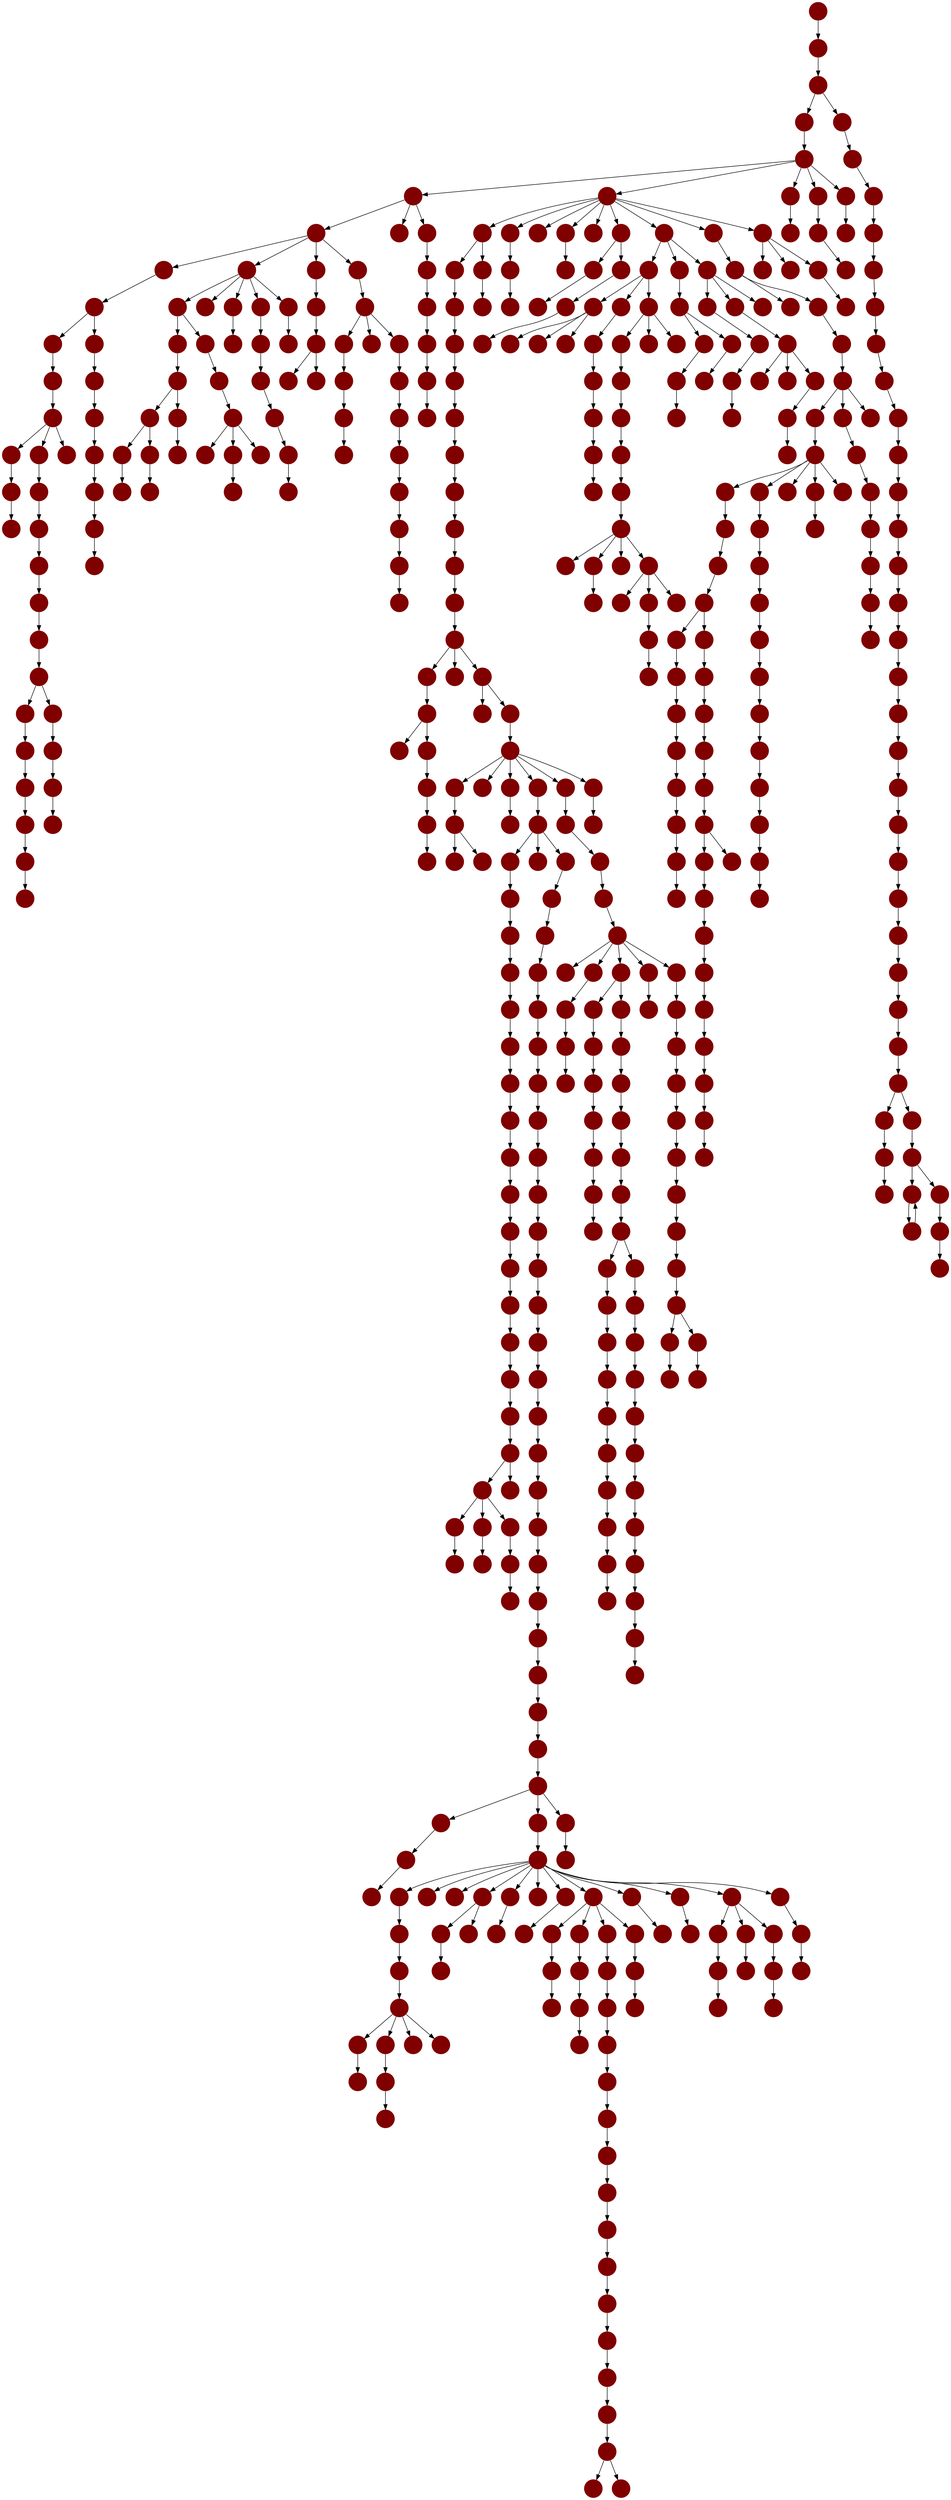 digraph{
0 [tooltip = "Y", penwidth = 0, style = filled, fillcolor = "#800000", shape = circle, label = ""]
1 [tooltip = "Y", penwidth = 0, style = filled, fillcolor = "#800000", shape = circle, label = ""]
2 [tooltip = "Y", penwidth = 0, style = filled, fillcolor = "#800000", shape = circle, label = ""]
3 [tooltip = "Y", penwidth = 0, style = filled, fillcolor = "#800000", shape = circle, label = ""]
4 [tooltip = "Y", penwidth = 0, style = filled, fillcolor = "#800000", shape = circle, label = ""]
5 [tooltip = "Y", penwidth = 0, style = filled, fillcolor = "#800000", shape = circle, label = ""]
6 [tooltip = "Y", penwidth = 0, style = filled, fillcolor = "#800000", shape = circle, label = ""]
7 [tooltip = "Y", penwidth = 0, style = filled, fillcolor = "#800000", shape = circle, label = ""]
8 [tooltip = "Y", penwidth = 0, style = filled, fillcolor = "#800000", shape = circle, label = ""]
9 [tooltip = "Y", penwidth = 0, style = filled, fillcolor = "#800000", shape = circle, label = ""]
10 [tooltip = "Y", penwidth = 0, style = filled, fillcolor = "#800000", shape = circle, label = ""]
11 [tooltip = "Y", penwidth = 0, style = filled, fillcolor = "#800000", shape = circle, label = ""]
12 [tooltip = "Y", penwidth = 0, style = filled, fillcolor = "#800000", shape = circle, label = ""]
13 [tooltip = "Y", penwidth = 0, style = filled, fillcolor = "#800000", shape = circle, label = ""]
14 [tooltip = "Y", penwidth = 0, style = filled, fillcolor = "#800000", shape = circle, label = ""]
15 [tooltip = "Y", penwidth = 0, style = filled, fillcolor = "#800000", shape = circle, label = ""]
16 [tooltip = "Y", penwidth = 0, style = filled, fillcolor = "#800000", shape = circle, label = ""]
17 [tooltip = "Y", penwidth = 0, style = filled, fillcolor = "#800000", shape = circle, label = ""]
18 [tooltip = "Y", penwidth = 0, style = filled, fillcolor = "#800000", shape = circle, label = ""]
19 [tooltip = "Y", penwidth = 0, style = filled, fillcolor = "#800000", shape = circle, label = ""]
20 [tooltip = "Y", penwidth = 0, style = filled, fillcolor = "#800000", shape = circle, label = ""]
21 [tooltip = "Y", penwidth = 0, style = filled, fillcolor = "#800000", shape = circle, label = ""]
22 [tooltip = "Y", penwidth = 0, style = filled, fillcolor = "#800000", shape = circle, label = ""]
23 [tooltip = "Y", penwidth = 0, style = filled, fillcolor = "#800000", shape = circle, label = ""]
24 [tooltip = "Y", penwidth = 0, style = filled, fillcolor = "#800000", shape = circle, label = ""]
25 [tooltip = "Y", penwidth = 0, style = filled, fillcolor = "#800000", shape = circle, label = ""]
26 [tooltip = "Y", penwidth = 0, style = filled, fillcolor = "#800000", shape = circle, label = ""]
27 [tooltip = "Y", penwidth = 0, style = filled, fillcolor = "#800000", shape = circle, label = ""]
28 [tooltip = "Y", penwidth = 0, style = filled, fillcolor = "#800000", shape = circle, label = ""]
29 [tooltip = "Y", penwidth = 0, style = filled, fillcolor = "#800000", shape = circle, label = ""]
30 [tooltip = "Y", penwidth = 0, style = filled, fillcolor = "#800000", shape = circle, label = ""]
31 [tooltip = "Y", penwidth = 0, style = filled, fillcolor = "#800000", shape = circle, label = ""]
32 [tooltip = "Y", penwidth = 0, style = filled, fillcolor = "#800000", shape = circle, label = ""]
33 [tooltip = "Y", penwidth = 0, style = filled, fillcolor = "#800000", shape = circle, label = ""]
34 [tooltip = "Y", penwidth = 0, style = filled, fillcolor = "#800000", shape = circle, label = ""]
35 [tooltip = "Y", penwidth = 0, style = filled, fillcolor = "#800000", shape = circle, label = ""]
36 [tooltip = "Y", penwidth = 0, style = filled, fillcolor = "#800000", shape = circle, label = ""]
37 [tooltip = "Y", penwidth = 0, style = filled, fillcolor = "#800000", shape = circle, label = ""]
38 [tooltip = "Y", penwidth = 0, style = filled, fillcolor = "#800000", shape = circle, label = ""]
39 [tooltip = "Y", penwidth = 0, style = filled, fillcolor = "#800000", shape = circle, label = ""]
40 [tooltip = "Y", penwidth = 0, style = filled, fillcolor = "#800000", shape = circle, label = ""]
41 [tooltip = "Y", penwidth = 0, style = filled, fillcolor = "#800000", shape = circle, label = ""]
42 [tooltip = "Y", penwidth = 0, style = filled, fillcolor = "#800000", shape = circle, label = ""]
43 [tooltip = "Y", penwidth = 0, style = filled, fillcolor = "#800000", shape = circle, label = ""]
44 [tooltip = "Y", penwidth = 0, style = filled, fillcolor = "#800000", shape = circle, label = ""]
45 [tooltip = "Y", penwidth = 0, style = filled, fillcolor = "#800000", shape = circle, label = ""]
46 [tooltip = "Y", penwidth = 0, style = filled, fillcolor = "#800000", shape = circle, label = ""]
47 [tooltip = "Y", penwidth = 0, style = filled, fillcolor = "#800000", shape = circle, label = ""]
48 [tooltip = "Y", penwidth = 0, style = filled, fillcolor = "#800000", shape = circle, label = ""]
49 [tooltip = "Y", penwidth = 0, style = filled, fillcolor = "#800000", shape = circle, label = ""]
50 [tooltip = "Y", penwidth = 0, style = filled, fillcolor = "#800000", shape = circle, label = ""]
51 [tooltip = "Y", penwidth = 0, style = filled, fillcolor = "#800000", shape = circle, label = ""]
52 [tooltip = "Y", penwidth = 0, style = filled, fillcolor = "#800000", shape = circle, label = ""]
53 [tooltip = "Y", penwidth = 0, style = filled, fillcolor = "#800000", shape = circle, label = ""]
54 [tooltip = "Y", penwidth = 0, style = filled, fillcolor = "#800000", shape = circle, label = ""]
55 [tooltip = "Y", penwidth = 0, style = filled, fillcolor = "#800000", shape = circle, label = ""]
56 [tooltip = "Y", penwidth = 0, style = filled, fillcolor = "#800000", shape = circle, label = ""]
57 [tooltip = "Y", penwidth = 0, style = filled, fillcolor = "#800000", shape = circle, label = ""]
58 [tooltip = "Y", penwidth = 0, style = filled, fillcolor = "#800000", shape = circle, label = ""]
59 [tooltip = "Y", penwidth = 0, style = filled, fillcolor = "#800000", shape = circle, label = ""]
60 [tooltip = "Y", penwidth = 0, style = filled, fillcolor = "#800000", shape = circle, label = ""]
61 [tooltip = "Y", penwidth = 0, style = filled, fillcolor = "#800000", shape = circle, label = ""]
62 [tooltip = "Y", penwidth = 0, style = filled, fillcolor = "#800000", shape = circle, label = ""]
63 [tooltip = "Y", penwidth = 0, style = filled, fillcolor = "#800000", shape = circle, label = ""]
64 [tooltip = "Y", penwidth = 0, style = filled, fillcolor = "#800000", shape = circle, label = ""]
65 [tooltip = "Y", penwidth = 0, style = filled, fillcolor = "#800000", shape = circle, label = ""]
66 [tooltip = "Y", penwidth = 0, style = filled, fillcolor = "#800000", shape = circle, label = ""]
67 [tooltip = "Y", penwidth = 0, style = filled, fillcolor = "#800000", shape = circle, label = ""]
68 [tooltip = "Y", penwidth = 0, style = filled, fillcolor = "#800000", shape = circle, label = ""]
69 [tooltip = "Y", penwidth = 0, style = filled, fillcolor = "#800000", shape = circle, label = ""]
70 [tooltip = "Y", penwidth = 0, style = filled, fillcolor = "#800000", shape = circle, label = ""]
71 [tooltip = "Y", penwidth = 0, style = filled, fillcolor = "#800000", shape = circle, label = ""]
72 [tooltip = "Y", penwidth = 0, style = filled, fillcolor = "#800000", shape = circle, label = ""]
73 [tooltip = "Y", penwidth = 0, style = filled, fillcolor = "#800000", shape = circle, label = ""]
74 [tooltip = "Y", penwidth = 0, style = filled, fillcolor = "#800000", shape = circle, label = ""]
75 [tooltip = "Y", penwidth = 0, style = filled, fillcolor = "#800000", shape = circle, label = ""]
76 [tooltip = "Y", penwidth = 0, style = filled, fillcolor = "#800000", shape = circle, label = ""]
77 [tooltip = "Y", penwidth = 0, style = filled, fillcolor = "#800000", shape = circle, label = ""]
78 [tooltip = "Y", penwidth = 0, style = filled, fillcolor = "#800000", shape = circle, label = ""]
79 [tooltip = "Y", penwidth = 0, style = filled, fillcolor = "#800000", shape = circle, label = ""]
80 [tooltip = "Y", penwidth = 0, style = filled, fillcolor = "#800000", shape = circle, label = ""]
81 [tooltip = "Y", penwidth = 0, style = filled, fillcolor = "#800000", shape = circle, label = ""]
82 [tooltip = "Y", penwidth = 0, style = filled, fillcolor = "#800000", shape = circle, label = ""]
83 [tooltip = "Y", penwidth = 0, style = filled, fillcolor = "#800000", shape = circle, label = ""]
84 [tooltip = "Y", penwidth = 0, style = filled, fillcolor = "#800000", shape = circle, label = ""]
85 [tooltip = "Y", penwidth = 0, style = filled, fillcolor = "#800000", shape = circle, label = ""]
86 [tooltip = "Y", penwidth = 0, style = filled, fillcolor = "#800000", shape = circle, label = ""]
87 [tooltip = "Y", penwidth = 0, style = filled, fillcolor = "#800000", shape = circle, label = ""]
88 [tooltip = "Y", penwidth = 0, style = filled, fillcolor = "#800000", shape = circle, label = ""]
89 [tooltip = "Y", penwidth = 0, style = filled, fillcolor = "#800000", shape = circle, label = ""]
90 [tooltip = "Y", penwidth = 0, style = filled, fillcolor = "#800000", shape = circle, label = ""]
91 [tooltip = "Y", penwidth = 0, style = filled, fillcolor = "#800000", shape = circle, label = ""]
92 [tooltip = "Y", penwidth = 0, style = filled, fillcolor = "#800000", shape = circle, label = ""]
93 [tooltip = "Y", penwidth = 0, style = filled, fillcolor = "#800000", shape = circle, label = ""]
94 [tooltip = "Y", penwidth = 0, style = filled, fillcolor = "#800000", shape = circle, label = ""]
95 [tooltip = "Y", penwidth = 0, style = filled, fillcolor = "#800000", shape = circle, label = ""]
96 [tooltip = "Y", penwidth = 0, style = filled, fillcolor = "#800000", shape = circle, label = ""]
97 [tooltip = "Y", penwidth = 0, style = filled, fillcolor = "#800000", shape = circle, label = ""]
98 [tooltip = "Y", penwidth = 0, style = filled, fillcolor = "#800000", shape = circle, label = ""]
99 [tooltip = "Y", penwidth = 0, style = filled, fillcolor = "#800000", shape = circle, label = ""]
100 [tooltip = "Y", penwidth = 0, style = filled, fillcolor = "#800000", shape = circle, label = ""]
101 [tooltip = "Y", penwidth = 0, style = filled, fillcolor = "#800000", shape = circle, label = ""]
102 [tooltip = "Y", penwidth = 0, style = filled, fillcolor = "#800000", shape = circle, label = ""]
103 [tooltip = "Y", penwidth = 0, style = filled, fillcolor = "#800000", shape = circle, label = ""]
104 [tooltip = "Y", penwidth = 0, style = filled, fillcolor = "#800000", shape = circle, label = ""]
105 [tooltip = "Y", penwidth = 0, style = filled, fillcolor = "#800000", shape = circle, label = ""]
106 [tooltip = "Y", penwidth = 0, style = filled, fillcolor = "#800000", shape = circle, label = ""]
107 [tooltip = "Y", penwidth = 0, style = filled, fillcolor = "#800000", shape = circle, label = ""]
108 [tooltip = "Y", penwidth = 0, style = filled, fillcolor = "#800000", shape = circle, label = ""]
109 [tooltip = "Y", penwidth = 0, style = filled, fillcolor = "#800000", shape = circle, label = ""]
110 [tooltip = "Y", penwidth = 0, style = filled, fillcolor = "#800000", shape = circle, label = ""]
111 [tooltip = "Y", penwidth = 0, style = filled, fillcolor = "#800000", shape = circle, label = ""]
112 [tooltip = "Y", penwidth = 0, style = filled, fillcolor = "#800000", shape = circle, label = ""]
113 [tooltip = "Y", penwidth = 0, style = filled, fillcolor = "#800000", shape = circle, label = ""]
114 [tooltip = "Y", penwidth = 0, style = filled, fillcolor = "#800000", shape = circle, label = ""]
115 [tooltip = "Y", penwidth = 0, style = filled, fillcolor = "#800000", shape = circle, label = ""]
116 [tooltip = "Y", penwidth = 0, style = filled, fillcolor = "#800000", shape = circle, label = ""]
117 [tooltip = "Y", penwidth = 0, style = filled, fillcolor = "#800000", shape = circle, label = ""]
118 [tooltip = "Y", penwidth = 0, style = filled, fillcolor = "#800000", shape = circle, label = ""]
119 [tooltip = "Y", penwidth = 0, style = filled, fillcolor = "#800000", shape = circle, label = ""]
120 [tooltip = "Y", penwidth = 0, style = filled, fillcolor = "#800000", shape = circle, label = ""]
121 [tooltip = "Y", penwidth = 0, style = filled, fillcolor = "#800000", shape = circle, label = ""]
122 [tooltip = "Y", penwidth = 0, style = filled, fillcolor = "#800000", shape = circle, label = ""]
123 [tooltip = "Y", penwidth = 0, style = filled, fillcolor = "#800000", shape = circle, label = ""]
124 [tooltip = "Y", penwidth = 0, style = filled, fillcolor = "#800000", shape = circle, label = ""]
125 [tooltip = "Y", penwidth = 0, style = filled, fillcolor = "#800000", shape = circle, label = ""]
126 [tooltip = "Y", penwidth = 0, style = filled, fillcolor = "#800000", shape = circle, label = ""]
127 [tooltip = "Y", penwidth = 0, style = filled, fillcolor = "#800000", shape = circle, label = ""]
128 [tooltip = "Y", penwidth = 0, style = filled, fillcolor = "#800000", shape = circle, label = ""]
129 [tooltip = "Y", penwidth = 0, style = filled, fillcolor = "#800000", shape = circle, label = ""]
130 [tooltip = "Y", penwidth = 0, style = filled, fillcolor = "#800000", shape = circle, label = ""]
131 [tooltip = "Y", penwidth = 0, style = filled, fillcolor = "#800000", shape = circle, label = ""]
132 [tooltip = "Y", penwidth = 0, style = filled, fillcolor = "#800000", shape = circle, label = ""]
133 [tooltip = "Y", penwidth = 0, style = filled, fillcolor = "#800000", shape = circle, label = ""]
134 [tooltip = "Y", penwidth = 0, style = filled, fillcolor = "#800000", shape = circle, label = ""]
135 [tooltip = "Y", penwidth = 0, style = filled, fillcolor = "#800000", shape = circle, label = ""]
136 [tooltip = "Y", penwidth = 0, style = filled, fillcolor = "#800000", shape = circle, label = ""]
137 [tooltip = "Y", penwidth = 0, style = filled, fillcolor = "#800000", shape = circle, label = ""]
138 [tooltip = "Y", penwidth = 0, style = filled, fillcolor = "#800000", shape = circle, label = ""]
139 [tooltip = "Y", penwidth = 0, style = filled, fillcolor = "#800000", shape = circle, label = ""]
140 [tooltip = "Y", penwidth = 0, style = filled, fillcolor = "#800000", shape = circle, label = ""]
141 [tooltip = "Y", penwidth = 0, style = filled, fillcolor = "#800000", shape = circle, label = ""]
142 [tooltip = "Y", penwidth = 0, style = filled, fillcolor = "#800000", shape = circle, label = ""]
143 [tooltip = "Y", penwidth = 0, style = filled, fillcolor = "#800000", shape = circle, label = ""]
144 [tooltip = "Y", penwidth = 0, style = filled, fillcolor = "#800000", shape = circle, label = ""]
145 [tooltip = "Y", penwidth = 0, style = filled, fillcolor = "#800000", shape = circle, label = ""]
146 [tooltip = "Y", penwidth = 0, style = filled, fillcolor = "#800000", shape = circle, label = ""]
147 [tooltip = "Y", penwidth = 0, style = filled, fillcolor = "#800000", shape = circle, label = ""]
148 [tooltip = "Y", penwidth = 0, style = filled, fillcolor = "#800000", shape = circle, label = ""]
149 [tooltip = "Y", penwidth = 0, style = filled, fillcolor = "#800000", shape = circle, label = ""]
150 [tooltip = "Y", penwidth = 0, style = filled, fillcolor = "#800000", shape = circle, label = ""]
151 [tooltip = "Y", penwidth = 0, style = filled, fillcolor = "#800000", shape = circle, label = ""]
152 [tooltip = "Y", penwidth = 0, style = filled, fillcolor = "#800000", shape = circle, label = ""]
153 [tooltip = "Y", penwidth = 0, style = filled, fillcolor = "#800000", shape = circle, label = ""]
154 [tooltip = "Y", penwidth = 0, style = filled, fillcolor = "#800000", shape = circle, label = ""]
155 [tooltip = "Y", penwidth = 0, style = filled, fillcolor = "#800000", shape = circle, label = ""]
156 [tooltip = "Y", penwidth = 0, style = filled, fillcolor = "#800000", shape = circle, label = ""]
157 [tooltip = "Y", penwidth = 0, style = filled, fillcolor = "#800000", shape = circle, label = ""]
158 [tooltip = "Y", penwidth = 0, style = filled, fillcolor = "#800000", shape = circle, label = ""]
159 [tooltip = "Y", penwidth = 0, style = filled, fillcolor = "#800000", shape = circle, label = ""]
160 [tooltip = "Y", penwidth = 0, style = filled, fillcolor = "#800000", shape = circle, label = ""]
161 [tooltip = "Y", penwidth = 0, style = filled, fillcolor = "#800000", shape = circle, label = ""]
162 [tooltip = "Y", penwidth = 0, style = filled, fillcolor = "#800000", shape = circle, label = ""]
163 [tooltip = "Y", penwidth = 0, style = filled, fillcolor = "#800000", shape = circle, label = ""]
164 [tooltip = "Y", penwidth = 0, style = filled, fillcolor = "#800000", shape = circle, label = ""]
165 [tooltip = "Y", penwidth = 0, style = filled, fillcolor = "#800000", shape = circle, label = ""]
166 [tooltip = "Y", penwidth = 0, style = filled, fillcolor = "#800000", shape = circle, label = ""]
167 [tooltip = "Y", penwidth = 0, style = filled, fillcolor = "#800000", shape = circle, label = ""]
168 [tooltip = "Y", penwidth = 0, style = filled, fillcolor = "#800000", shape = circle, label = ""]
169 [tooltip = "Y", penwidth = 0, style = filled, fillcolor = "#800000", shape = circle, label = ""]
170 [tooltip = "Y", penwidth = 0, style = filled, fillcolor = "#800000", shape = circle, label = ""]
171 [tooltip = "Y", penwidth = 0, style = filled, fillcolor = "#800000", shape = circle, label = ""]
172 [tooltip = "Y", penwidth = 0, style = filled, fillcolor = "#800000", shape = circle, label = ""]
173 [tooltip = "Y", penwidth = 0, style = filled, fillcolor = "#800000", shape = circle, label = ""]
174 [tooltip = "Y", penwidth = 0, style = filled, fillcolor = "#800000", shape = circle, label = ""]
175 [tooltip = "Y", penwidth = 0, style = filled, fillcolor = "#800000", shape = circle, label = ""]
176 [tooltip = "Y", penwidth = 0, style = filled, fillcolor = "#800000", shape = circle, label = ""]
177 [tooltip = "Y", penwidth = 0, style = filled, fillcolor = "#800000", shape = circle, label = ""]
178 [tooltip = "Y", penwidth = 0, style = filled, fillcolor = "#800000", shape = circle, label = ""]
179 [tooltip = "Y", penwidth = 0, style = filled, fillcolor = "#800000", shape = circle, label = ""]
180 [tooltip = "Y", penwidth = 0, style = filled, fillcolor = "#800000", shape = circle, label = ""]
181 [tooltip = "Y", penwidth = 0, style = filled, fillcolor = "#800000", shape = circle, label = ""]
182 [tooltip = "Y", penwidth = 0, style = filled, fillcolor = "#800000", shape = circle, label = ""]
183 [tooltip = "Y", penwidth = 0, style = filled, fillcolor = "#800000", shape = circle, label = ""]
184 [tooltip = "Y", penwidth = 0, style = filled, fillcolor = "#800000", shape = circle, label = ""]
185 [tooltip = "Y", penwidth = 0, style = filled, fillcolor = "#800000", shape = circle, label = ""]
186 [tooltip = "Y", penwidth = 0, style = filled, fillcolor = "#800000", shape = circle, label = ""]
187 [tooltip = "Y", penwidth = 0, style = filled, fillcolor = "#800000", shape = circle, label = ""]
188 [tooltip = "Y", penwidth = 0, style = filled, fillcolor = "#800000", shape = circle, label = ""]
189 [tooltip = "Y", penwidth = 0, style = filled, fillcolor = "#800000", shape = circle, label = ""]
190 [tooltip = "Y", penwidth = 0, style = filled, fillcolor = "#800000", shape = circle, label = ""]
191 [tooltip = "Y", penwidth = 0, style = filled, fillcolor = "#800000", shape = circle, label = ""]
192 [tooltip = "Y", penwidth = 0, style = filled, fillcolor = "#800000", shape = circle, label = ""]
193 [tooltip = "Y", penwidth = 0, style = filled, fillcolor = "#800000", shape = circle, label = ""]
194 [tooltip = "Y", penwidth = 0, style = filled, fillcolor = "#800000", shape = circle, label = ""]
195 [tooltip = "Y", penwidth = 0, style = filled, fillcolor = "#800000", shape = circle, label = ""]
196 [tooltip = "Y", penwidth = 0, style = filled, fillcolor = "#800000", shape = circle, label = ""]
197 [tooltip = "Y", penwidth = 0, style = filled, fillcolor = "#800000", shape = circle, label = ""]
198 [tooltip = "Y", penwidth = 0, style = filled, fillcolor = "#800000", shape = circle, label = ""]
199 [tooltip = "Y", penwidth = 0, style = filled, fillcolor = "#800000", shape = circle, label = ""]
200 [tooltip = "Y", penwidth = 0, style = filled, fillcolor = "#800000", shape = circle, label = ""]
201 [tooltip = "Y", penwidth = 0, style = filled, fillcolor = "#800000", shape = circle, label = ""]
202 [tooltip = "Y", penwidth = 0, style = filled, fillcolor = "#800000", shape = circle, label = ""]
203 [tooltip = "Y", penwidth = 0, style = filled, fillcolor = "#800000", shape = circle, label = ""]
204 [tooltip = "Y", penwidth = 0, style = filled, fillcolor = "#800000", shape = circle, label = ""]
205 [tooltip = "Y", penwidth = 0, style = filled, fillcolor = "#800000", shape = circle, label = ""]
206 [tooltip = "Y", penwidth = 0, style = filled, fillcolor = "#800000", shape = circle, label = ""]
207 [tooltip = "Y", penwidth = 0, style = filled, fillcolor = "#800000", shape = circle, label = ""]
208 [tooltip = "Y", penwidth = 0, style = filled, fillcolor = "#800000", shape = circle, label = ""]
209 [tooltip = "Y", penwidth = 0, style = filled, fillcolor = "#800000", shape = circle, label = ""]
210 [tooltip = "Y", penwidth = 0, style = filled, fillcolor = "#800000", shape = circle, label = ""]
211 [tooltip = "Y", penwidth = 0, style = filled, fillcolor = "#800000", shape = circle, label = ""]
212 [tooltip = "Y", penwidth = 0, style = filled, fillcolor = "#800000", shape = circle, label = ""]
213 [tooltip = "Y", penwidth = 0, style = filled, fillcolor = "#800000", shape = circle, label = ""]
214 [tooltip = "Y", penwidth = 0, style = filled, fillcolor = "#800000", shape = circle, label = ""]
215 [tooltip = "Y", penwidth = 0, style = filled, fillcolor = "#800000", shape = circle, label = ""]
216 [tooltip = "Y", penwidth = 0, style = filled, fillcolor = "#800000", shape = circle, label = ""]
217 [tooltip = "Y", penwidth = 0, style = filled, fillcolor = "#800000", shape = circle, label = ""]
218 [tooltip = "Y", penwidth = 0, style = filled, fillcolor = "#800000", shape = circle, label = ""]
219 [tooltip = "Y", penwidth = 0, style = filled, fillcolor = "#800000", shape = circle, label = ""]
220 [tooltip = "Y", penwidth = 0, style = filled, fillcolor = "#800000", shape = circle, label = ""]
221 [tooltip = "Y", penwidth = 0, style = filled, fillcolor = "#800000", shape = circle, label = ""]
222 [tooltip = "Y", penwidth = 0, style = filled, fillcolor = "#800000", shape = circle, label = ""]
223 [tooltip = "Y", penwidth = 0, style = filled, fillcolor = "#800000", shape = circle, label = ""]
224 [tooltip = "Y", penwidth = 0, style = filled, fillcolor = "#800000", shape = circle, label = ""]
225 [tooltip = "Y", penwidth = 0, style = filled, fillcolor = "#800000", shape = circle, label = ""]
226 [tooltip = "Y", penwidth = 0, style = filled, fillcolor = "#800000", shape = circle, label = ""]
227 [tooltip = "Y", penwidth = 0, style = filled, fillcolor = "#800000", shape = circle, label = ""]
228 [tooltip = "Y", penwidth = 0, style = filled, fillcolor = "#800000", shape = circle, label = ""]
229 [tooltip = "Y", penwidth = 0, style = filled, fillcolor = "#800000", shape = circle, label = ""]
230 [tooltip = "Y", penwidth = 0, style = filled, fillcolor = "#800000", shape = circle, label = ""]
231 [tooltip = "Y", penwidth = 0, style = filled, fillcolor = "#800000", shape = circle, label = ""]
232 [tooltip = "Y", penwidth = 0, style = filled, fillcolor = "#800000", shape = circle, label = ""]
233 [tooltip = "Y", penwidth = 0, style = filled, fillcolor = "#800000", shape = circle, label = ""]
234 [tooltip = "Y", penwidth = 0, style = filled, fillcolor = "#800000", shape = circle, label = ""]
235 [tooltip = "Y", penwidth = 0, style = filled, fillcolor = "#800000", shape = circle, label = ""]
236 [tooltip = "Y", penwidth = 0, style = filled, fillcolor = "#800000", shape = circle, label = ""]
237 [tooltip = "Y", penwidth = 0, style = filled, fillcolor = "#800000", shape = circle, label = ""]
238 [tooltip = "Y", penwidth = 0, style = filled, fillcolor = "#800000", shape = circle, label = ""]
239 [tooltip = "Y", penwidth = 0, style = filled, fillcolor = "#800000", shape = circle, label = ""]
240 [tooltip = "Y", penwidth = 0, style = filled, fillcolor = "#800000", shape = circle, label = ""]
241 [tooltip = "Y", penwidth = 0, style = filled, fillcolor = "#800000", shape = circle, label = ""]
242 [tooltip = "Y", penwidth = 0, style = filled, fillcolor = "#800000", shape = circle, label = ""]
243 [tooltip = "Y", penwidth = 0, style = filled, fillcolor = "#800000", shape = circle, label = ""]
244 [tooltip = "Y", penwidth = 0, style = filled, fillcolor = "#800000", shape = circle, label = ""]
245 [tooltip = "Y", penwidth = 0, style = filled, fillcolor = "#800000", shape = circle, label = ""]
246 [tooltip = "Y", penwidth = 0, style = filled, fillcolor = "#800000", shape = circle, label = ""]
247 [tooltip = "Y", penwidth = 0, style = filled, fillcolor = "#800000", shape = circle, label = ""]
248 [tooltip = "Y", penwidth = 0, style = filled, fillcolor = "#800000", shape = circle, label = ""]
249 [tooltip = "Y", penwidth = 0, style = filled, fillcolor = "#800000", shape = circle, label = ""]
250 [tooltip = "Y", penwidth = 0, style = filled, fillcolor = "#800000", shape = circle, label = ""]
251 [tooltip = "Y", penwidth = 0, style = filled, fillcolor = "#800000", shape = circle, label = ""]
252 [tooltip = "Y", penwidth = 0, style = filled, fillcolor = "#800000", shape = circle, label = ""]
253 [tooltip = "Y", penwidth = 0, style = filled, fillcolor = "#800000", shape = circle, label = ""]
254 [tooltip = "Y", penwidth = 0, style = filled, fillcolor = "#800000", shape = circle, label = ""]
255 [tooltip = "Y", penwidth = 0, style = filled, fillcolor = "#800000", shape = circle, label = ""]
256 [tooltip = "Y", penwidth = 0, style = filled, fillcolor = "#800000", shape = circle, label = ""]
257 [tooltip = "Y", penwidth = 0, style = filled, fillcolor = "#800000", shape = circle, label = ""]
258 [tooltip = "Y", penwidth = 0, style = filled, fillcolor = "#800000", shape = circle, label = ""]
259 [tooltip = "Y", penwidth = 0, style = filled, fillcolor = "#800000", shape = circle, label = ""]
260 [tooltip = "Y", penwidth = 0, style = filled, fillcolor = "#800000", shape = circle, label = ""]
261 [tooltip = "Y", penwidth = 0, style = filled, fillcolor = "#800000", shape = circle, label = ""]
262 [tooltip = "Y", penwidth = 0, style = filled, fillcolor = "#800000", shape = circle, label = ""]
263 [tooltip = "Y", penwidth = 0, style = filled, fillcolor = "#800000", shape = circle, label = ""]
264 [tooltip = "Y", penwidth = 0, style = filled, fillcolor = "#800000", shape = circle, label = ""]
265 [tooltip = "Y", penwidth = 0, style = filled, fillcolor = "#800000", shape = circle, label = ""]
266 [tooltip = "Y", penwidth = 0, style = filled, fillcolor = "#800000", shape = circle, label = ""]
267 [tooltip = "Y", penwidth = 0, style = filled, fillcolor = "#800000", shape = circle, label = ""]
268 [tooltip = "Y", penwidth = 0, style = filled, fillcolor = "#800000", shape = circle, label = ""]
269 [tooltip = "Y", penwidth = 0, style = filled, fillcolor = "#800000", shape = circle, label = ""]
270 [tooltip = "Y", penwidth = 0, style = filled, fillcolor = "#800000", shape = circle, label = ""]
271 [tooltip = "Y", penwidth = 0, style = filled, fillcolor = "#800000", shape = circle, label = ""]
272 [tooltip = "Y", penwidth = 0, style = filled, fillcolor = "#800000", shape = circle, label = ""]
273 [tooltip = "Y", penwidth = 0, style = filled, fillcolor = "#800000", shape = circle, label = ""]
274 [tooltip = "Y", penwidth = 0, style = filled, fillcolor = "#800000", shape = circle, label = ""]
275 [tooltip = "Y", penwidth = 0, style = filled, fillcolor = "#800000", shape = circle, label = ""]
276 [tooltip = "Y", penwidth = 0, style = filled, fillcolor = "#800000", shape = circle, label = ""]
277 [tooltip = "Y", penwidth = 0, style = filled, fillcolor = "#800000", shape = circle, label = ""]
278 [tooltip = "Y", penwidth = 0, style = filled, fillcolor = "#800000", shape = circle, label = ""]
279 [tooltip = "Y", penwidth = 0, style = filled, fillcolor = "#800000", shape = circle, label = ""]
280 [tooltip = "Y", penwidth = 0, style = filled, fillcolor = "#800000", shape = circle, label = ""]
281 [tooltip = "Y", penwidth = 0, style = filled, fillcolor = "#800000", shape = circle, label = ""]
282 [tooltip = "Y", penwidth = 0, style = filled, fillcolor = "#800000", shape = circle, label = ""]
283 [tooltip = "Y", penwidth = 0, style = filled, fillcolor = "#800000", shape = circle, label = ""]
284 [tooltip = "Y", penwidth = 0, style = filled, fillcolor = "#800000", shape = circle, label = ""]
285 [tooltip = "Y", penwidth = 0, style = filled, fillcolor = "#800000", shape = circle, label = ""]
286 [tooltip = "Y", penwidth = 0, style = filled, fillcolor = "#800000", shape = circle, label = ""]
287 [tooltip = "Y", penwidth = 0, style = filled, fillcolor = "#800000", shape = circle, label = ""]
288 [tooltip = "Y", penwidth = 0, style = filled, fillcolor = "#800000", shape = circle, label = ""]
289 [tooltip = "Y", penwidth = 0, style = filled, fillcolor = "#800000", shape = circle, label = ""]
290 [tooltip = "Y", penwidth = 0, style = filled, fillcolor = "#800000", shape = circle, label = ""]
291 [tooltip = "Y", penwidth = 0, style = filled, fillcolor = "#800000", shape = circle, label = ""]
292 [tooltip = "Y", penwidth = 0, style = filled, fillcolor = "#800000", shape = circle, label = ""]
293 [tooltip = "Y", penwidth = 0, style = filled, fillcolor = "#800000", shape = circle, label = ""]
294 [tooltip = "Y", penwidth = 0, style = filled, fillcolor = "#800000", shape = circle, label = ""]
295 [tooltip = "Y", penwidth = 0, style = filled, fillcolor = "#800000", shape = circle, label = ""]
296 [tooltip = "Y", penwidth = 0, style = filled, fillcolor = "#800000", shape = circle, label = ""]
297 [tooltip = "Y", penwidth = 0, style = filled, fillcolor = "#800000", shape = circle, label = ""]
298 [tooltip = "Y", penwidth = 0, style = filled, fillcolor = "#800000", shape = circle, label = ""]
299 [tooltip = "Y", penwidth = 0, style = filled, fillcolor = "#800000", shape = circle, label = ""]
300 [tooltip = "Y", penwidth = 0, style = filled, fillcolor = "#800000", shape = circle, label = ""]
301 [tooltip = "Y", penwidth = 0, style = filled, fillcolor = "#800000", shape = circle, label = ""]
302 [tooltip = "Y", penwidth = 0, style = filled, fillcolor = "#800000", shape = circle, label = ""]
303 [tooltip = "Y", penwidth = 0, style = filled, fillcolor = "#800000", shape = circle, label = ""]
304 [tooltip = "Y", penwidth = 0, style = filled, fillcolor = "#800000", shape = circle, label = ""]
305 [tooltip = "Y", penwidth = 0, style = filled, fillcolor = "#800000", shape = circle, label = ""]
306 [tooltip = "Y", penwidth = 0, style = filled, fillcolor = "#800000", shape = circle, label = ""]
307 [tooltip = "Y", penwidth = 0, style = filled, fillcolor = "#800000", shape = circle, label = ""]
308 [tooltip = "Y", penwidth = 0, style = filled, fillcolor = "#800000", shape = circle, label = ""]
309 [tooltip = "Y", penwidth = 0, style = filled, fillcolor = "#800000", shape = circle, label = ""]
310 [tooltip = "Y", penwidth = 0, style = filled, fillcolor = "#800000", shape = circle, label = ""]
311 [tooltip = "Y", penwidth = 0, style = filled, fillcolor = "#800000", shape = circle, label = ""]
312 [tooltip = "Y", penwidth = 0, style = filled, fillcolor = "#800000", shape = circle, label = ""]
313 [tooltip = "Y", penwidth = 0, style = filled, fillcolor = "#800000", shape = circle, label = ""]
314 [tooltip = "Y", penwidth = 0, style = filled, fillcolor = "#800000", shape = circle, label = ""]
315 [tooltip = "Y", penwidth = 0, style = filled, fillcolor = "#800000", shape = circle, label = ""]
316 [tooltip = "Y", penwidth = 0, style = filled, fillcolor = "#800000", shape = circle, label = ""]
317 [tooltip = "Y", penwidth = 0, style = filled, fillcolor = "#800000", shape = circle, label = ""]
318 [tooltip = "Y", penwidth = 0, style = filled, fillcolor = "#800000", shape = circle, label = ""]
319 [tooltip = "Y", penwidth = 0, style = filled, fillcolor = "#800000", shape = circle, label = ""]
320 [tooltip = "Y", penwidth = 0, style = filled, fillcolor = "#800000", shape = circle, label = ""]
321 [tooltip = "Y", penwidth = 0, style = filled, fillcolor = "#800000", shape = circle, label = ""]
322 [tooltip = "Y", penwidth = 0, style = filled, fillcolor = "#800000", shape = circle, label = ""]
323 [tooltip = "Y", penwidth = 0, style = filled, fillcolor = "#800000", shape = circle, label = ""]
324 [tooltip = "Y", penwidth = 0, style = filled, fillcolor = "#800000", shape = circle, label = ""]
325 [tooltip = "Y", penwidth = 0, style = filled, fillcolor = "#800000", shape = circle, label = ""]
326 [tooltip = "Y", penwidth = 0, style = filled, fillcolor = "#800000", shape = circle, label = ""]
327 [tooltip = "Y", penwidth = 0, style = filled, fillcolor = "#800000", shape = circle, label = ""]
328 [tooltip = "Y", penwidth = 0, style = filled, fillcolor = "#800000", shape = circle, label = ""]
329 [tooltip = "Y", penwidth = 0, style = filled, fillcolor = "#800000", shape = circle, label = ""]
330 [tooltip = "Y", penwidth = 0, style = filled, fillcolor = "#800000", shape = circle, label = ""]
331 [tooltip = "Y", penwidth = 0, style = filled, fillcolor = "#800000", shape = circle, label = ""]
332 [tooltip = "Y", penwidth = 0, style = filled, fillcolor = "#800000", shape = circle, label = ""]
333 [tooltip = "Y", penwidth = 0, style = filled, fillcolor = "#800000", shape = circle, label = ""]
334 [tooltip = "Y", penwidth = 0, style = filled, fillcolor = "#800000", shape = circle, label = ""]
335 [tooltip = "Y", penwidth = 0, style = filled, fillcolor = "#800000", shape = circle, label = ""]
336 [tooltip = "Y", penwidth = 0, style = filled, fillcolor = "#800000", shape = circle, label = ""]
337 [tooltip = "Y", penwidth = 0, style = filled, fillcolor = "#800000", shape = circle, label = ""]
338 [tooltip = "Y", penwidth = 0, style = filled, fillcolor = "#800000", shape = circle, label = ""]
339 [tooltip = "Y", penwidth = 0, style = filled, fillcolor = "#800000", shape = circle, label = ""]
340 [tooltip = "Y", penwidth = 0, style = filled, fillcolor = "#800000", shape = circle, label = ""]
341 [tooltip = "Y", penwidth = 0, style = filled, fillcolor = "#800000", shape = circle, label = ""]
342 [tooltip = "Y", penwidth = 0, style = filled, fillcolor = "#800000", shape = circle, label = ""]
343 [tooltip = "Y", penwidth = 0, style = filled, fillcolor = "#800000", shape = circle, label = ""]
344 [tooltip = "Y", penwidth = 0, style = filled, fillcolor = "#800000", shape = circle, label = ""]
345 [tooltip = "Y", penwidth = 0, style = filled, fillcolor = "#800000", shape = circle, label = ""]
346 [tooltip = "Y", penwidth = 0, style = filled, fillcolor = "#800000", shape = circle, label = ""]
347 [tooltip = "Y", penwidth = 0, style = filled, fillcolor = "#800000", shape = circle, label = ""]
348 [tooltip = "Y", penwidth = 0, style = filled, fillcolor = "#800000", shape = circle, label = ""]
349 [tooltip = "Y", penwidth = 0, style = filled, fillcolor = "#800000", shape = circle, label = ""]
350 [tooltip = "Y", penwidth = 0, style = filled, fillcolor = "#800000", shape = circle, label = ""]
351 [tooltip = "Y", penwidth = 0, style = filled, fillcolor = "#800000", shape = circle, label = ""]
352 [tooltip = "Y", penwidth = 0, style = filled, fillcolor = "#800000", shape = circle, label = ""]
353 [tooltip = "Y", penwidth = 0, style = filled, fillcolor = "#800000", shape = circle, label = ""]
354 [tooltip = "Y", penwidth = 0, style = filled, fillcolor = "#800000", shape = circle, label = ""]
355 [tooltip = "Y", penwidth = 0, style = filled, fillcolor = "#800000", shape = circle, label = ""]
356 [tooltip = "Y", penwidth = 0, style = filled, fillcolor = "#800000", shape = circle, label = ""]
357 [tooltip = "Y", penwidth = 0, style = filled, fillcolor = "#800000", shape = circle, label = ""]
358 [tooltip = "Y", penwidth = 0, style = filled, fillcolor = "#800000", shape = circle, label = ""]
359 [tooltip = "Y", penwidth = 0, style = filled, fillcolor = "#800000", shape = circle, label = ""]
360 [tooltip = "Y", penwidth = 0, style = filled, fillcolor = "#800000", shape = circle, label = ""]
361 [tooltip = "Y", penwidth = 0, style = filled, fillcolor = "#800000", shape = circle, label = ""]
362 [tooltip = "Y", penwidth = 0, style = filled, fillcolor = "#800000", shape = circle, label = ""]
363 [tooltip = "Y", penwidth = 0, style = filled, fillcolor = "#800000", shape = circle, label = ""]
364 [tooltip = "Y", penwidth = 0, style = filled, fillcolor = "#800000", shape = circle, label = ""]
365 [tooltip = "Y", penwidth = 0, style = filled, fillcolor = "#800000", shape = circle, label = ""]
366 [tooltip = "Y", penwidth = 0, style = filled, fillcolor = "#800000", shape = circle, label = ""]
367 [tooltip = "Y", penwidth = 0, style = filled, fillcolor = "#800000", shape = circle, label = ""]
368 [tooltip = "Y", penwidth = 0, style = filled, fillcolor = "#800000", shape = circle, label = ""]
369 [tooltip = "Y", penwidth = 0, style = filled, fillcolor = "#800000", shape = circle, label = ""]
370 [tooltip = "Y", penwidth = 0, style = filled, fillcolor = "#800000", shape = circle, label = ""]
371 [tooltip = "Y", penwidth = 0, style = filled, fillcolor = "#800000", shape = circle, label = ""]
372 [tooltip = "Y", penwidth = 0, style = filled, fillcolor = "#800000", shape = circle, label = ""]
373 [tooltip = "Y", penwidth = 0, style = filled, fillcolor = "#800000", shape = circle, label = ""]
374 [tooltip = "Y", penwidth = 0, style = filled, fillcolor = "#800000", shape = circle, label = ""]
375 [tooltip = "Y", penwidth = 0, style = filled, fillcolor = "#800000", shape = circle, label = ""]
376 [tooltip = "Y", penwidth = 0, style = filled, fillcolor = "#800000", shape = circle, label = ""]
377 [tooltip = "Y", penwidth = 0, style = filled, fillcolor = "#800000", shape = circle, label = ""]
378 [tooltip = "Y", penwidth = 0, style = filled, fillcolor = "#800000", shape = circle, label = ""]
379 [tooltip = "Y", penwidth = 0, style = filled, fillcolor = "#800000", shape = circle, label = ""]
380 [tooltip = "Y", penwidth = 0, style = filled, fillcolor = "#800000", shape = circle, label = ""]
381 [tooltip = "Y", penwidth = 0, style = filled, fillcolor = "#800000", shape = circle, label = ""]
382 [tooltip = "Y", penwidth = 0, style = filled, fillcolor = "#800000", shape = circle, label = ""]
383 [tooltip = "Y", penwidth = 0, style = filled, fillcolor = "#800000", shape = circle, label = ""]
384 [tooltip = "Y", penwidth = 0, style = filled, fillcolor = "#800000", shape = circle, label = ""]
385 [tooltip = "Y", penwidth = 0, style = filled, fillcolor = "#800000", shape = circle, label = ""]
386 [tooltip = "Y", penwidth = 0, style = filled, fillcolor = "#800000", shape = circle, label = ""]
387 [tooltip = "Y", penwidth = 0, style = filled, fillcolor = "#800000", shape = circle, label = ""]
388 [tooltip = "Y", penwidth = 0, style = filled, fillcolor = "#800000", shape = circle, label = ""]
389 [tooltip = "Y", penwidth = 0, style = filled, fillcolor = "#800000", shape = circle, label = ""]
390 [tooltip = "Y", penwidth = 0, style = filled, fillcolor = "#800000", shape = circle, label = ""]
391 [tooltip = "Y", penwidth = 0, style = filled, fillcolor = "#800000", shape = circle, label = ""]
392 [tooltip = "Y", penwidth = 0, style = filled, fillcolor = "#800000", shape = circle, label = ""]
393 [tooltip = "Y", penwidth = 0, style = filled, fillcolor = "#800000", shape = circle, label = ""]
394 [tooltip = "Y", penwidth = 0, style = filled, fillcolor = "#800000", shape = circle, label = ""]
395 [tooltip = "Y", penwidth = 0, style = filled, fillcolor = "#800000", shape = circle, label = ""]
396 [tooltip = "Y", penwidth = 0, style = filled, fillcolor = "#800000", shape = circle, label = ""]
397 [tooltip = "Y", penwidth = 0, style = filled, fillcolor = "#800000", shape = circle, label = ""]
398 [tooltip = "Y", penwidth = 0, style = filled, fillcolor = "#800000", shape = circle, label = ""]
399 [tooltip = "Y", penwidth = 0, style = filled, fillcolor = "#800000", shape = circle, label = ""]
400 [tooltip = "Y", penwidth = 0, style = filled, fillcolor = "#800000", shape = circle, label = ""]
401 [tooltip = "Y", penwidth = 0, style = filled, fillcolor = "#800000", shape = circle, label = ""]
402 [tooltip = "Y", penwidth = 0, style = filled, fillcolor = "#800000", shape = circle, label = ""]
403 [tooltip = "Y", penwidth = 0, style = filled, fillcolor = "#800000", shape = circle, label = ""]
404 [tooltip = "Y", penwidth = 0, style = filled, fillcolor = "#800000", shape = circle, label = ""]
405 [tooltip = "Y", penwidth = 0, style = filled, fillcolor = "#800000", shape = circle, label = ""]
406 [tooltip = "Y", penwidth = 0, style = filled, fillcolor = "#800000", shape = circle, label = ""]
407 [tooltip = "Y", penwidth = 0, style = filled, fillcolor = "#800000", shape = circle, label = ""]
408 [tooltip = "Y", penwidth = 0, style = filled, fillcolor = "#800000", shape = circle, label = ""]
409 [tooltip = "Y", penwidth = 0, style = filled, fillcolor = "#800000", shape = circle, label = ""]
410 [tooltip = "Y", penwidth = 0, style = filled, fillcolor = "#800000", shape = circle, label = ""]
411 [tooltip = "Y", penwidth = 0, style = filled, fillcolor = "#800000", shape = circle, label = ""]
412 [tooltip = "Y", penwidth = 0, style = filled, fillcolor = "#800000", shape = circle, label = ""]
413 [tooltip = "Y", penwidth = 0, style = filled, fillcolor = "#800000", shape = circle, label = ""]
414 [tooltip = "Y", penwidth = 0, style = filled, fillcolor = "#800000", shape = circle, label = ""]
415 [tooltip = "Y", penwidth = 0, style = filled, fillcolor = "#800000", shape = circle, label = ""]
416 [tooltip = "Y", penwidth = 0, style = filled, fillcolor = "#800000", shape = circle, label = ""]
417 [tooltip = "Y", penwidth = 0, style = filled, fillcolor = "#800000", shape = circle, label = ""]
418 [tooltip = "Y", penwidth = 0, style = filled, fillcolor = "#800000", shape = circle, label = ""]
419 [tooltip = "Y", penwidth = 0, style = filled, fillcolor = "#800000", shape = circle, label = ""]
420 [tooltip = "Y", penwidth = 0, style = filled, fillcolor = "#800000", shape = circle, label = ""]
421 [tooltip = "Y", penwidth = 0, style = filled, fillcolor = "#800000", shape = circle, label = ""]
422 [tooltip = "Y", penwidth = 0, style = filled, fillcolor = "#800000", shape = circle, label = ""]
423 [tooltip = "Y", penwidth = 0, style = filled, fillcolor = "#800000", shape = circle, label = ""]
424 [tooltip = "Y", penwidth = 0, style = filled, fillcolor = "#800000", shape = circle, label = ""]
425 [tooltip = "Y", penwidth = 0, style = filled, fillcolor = "#800000", shape = circle, label = ""]
426 [tooltip = "Y", penwidth = 0, style = filled, fillcolor = "#800000", shape = circle, label = ""]
427 [tooltip = "Y", penwidth = 0, style = filled, fillcolor = "#800000", shape = circle, label = ""]
428 [tooltip = "Y", penwidth = 0, style = filled, fillcolor = "#800000", shape = circle, label = ""]
429 [tooltip = "Y", penwidth = 0, style = filled, fillcolor = "#800000", shape = circle, label = ""]
430 [tooltip = "Y", penwidth = 0, style = filled, fillcolor = "#800000", shape = circle, label = ""]
431 [tooltip = "Y", penwidth = 0, style = filled, fillcolor = "#800000", shape = circle, label = ""]
432 [tooltip = "Y", penwidth = 0, style = filled, fillcolor = "#800000", shape = circle, label = ""]
433 [tooltip = "Y", penwidth = 0, style = filled, fillcolor = "#800000", shape = circle, label = ""]
434 [tooltip = "Y", penwidth = 0, style = filled, fillcolor = "#800000", shape = circle, label = ""]
435 [tooltip = "Y", penwidth = 0, style = filled, fillcolor = "#800000", shape = circle, label = ""]
436 [tooltip = "Y", penwidth = 0, style = filled, fillcolor = "#800000", shape = circle, label = ""]
437 [tooltip = "Y", penwidth = 0, style = filled, fillcolor = "#800000", shape = circle, label = ""]
438 [tooltip = "Y", penwidth = 0, style = filled, fillcolor = "#800000", shape = circle, label = ""]
439 [tooltip = "Y", penwidth = 0, style = filled, fillcolor = "#800000", shape = circle, label = ""]
440 [tooltip = "Y", penwidth = 0, style = filled, fillcolor = "#800000", shape = circle, label = ""]
441 [tooltip = "Y", penwidth = 0, style = filled, fillcolor = "#800000", shape = circle, label = ""]
442 [tooltip = "Y", penwidth = 0, style = filled, fillcolor = "#800000", shape = circle, label = ""]
443 [tooltip = "Y", penwidth = 0, style = filled, fillcolor = "#800000", shape = circle, label = ""]
444 [tooltip = "Y", penwidth = 0, style = filled, fillcolor = "#800000", shape = circle, label = ""]
445 [tooltip = "Y", penwidth = 0, style = filled, fillcolor = "#800000", shape = circle, label = ""]
446 [tooltip = "Y", penwidth = 0, style = filled, fillcolor = "#800000", shape = circle, label = ""]
447 [tooltip = "Y", penwidth = 0, style = filled, fillcolor = "#800000", shape = circle, label = ""]
448 [tooltip = "Y", penwidth = 0, style = filled, fillcolor = "#800000", shape = circle, label = ""]
449 [tooltip = "Y", penwidth = 0, style = filled, fillcolor = "#800000", shape = circle, label = ""]
450 [tooltip = "Y", penwidth = 0, style = filled, fillcolor = "#800000", shape = circle, label = ""]
451 [tooltip = "Y", penwidth = 0, style = filled, fillcolor = "#800000", shape = circle, label = ""]
452 [tooltip = "Y", penwidth = 0, style = filled, fillcolor = "#800000", shape = circle, label = ""]
453 [tooltip = "Y", penwidth = 0, style = filled, fillcolor = "#800000", shape = circle, label = ""]
454 [tooltip = "Y", penwidth = 0, style = filled, fillcolor = "#800000", shape = circle, label = ""]
455 [tooltip = "Y", penwidth = 0, style = filled, fillcolor = "#800000", shape = circle, label = ""]
456 [tooltip = "Y", penwidth = 0, style = filled, fillcolor = "#800000", shape = circle, label = ""]
457 [tooltip = "Y", penwidth = 0, style = filled, fillcolor = "#800000", shape = circle, label = ""]
458 [tooltip = "Y", penwidth = 0, style = filled, fillcolor = "#800000", shape = circle, label = ""]
459 [tooltip = "Y", penwidth = 0, style = filled, fillcolor = "#800000", shape = circle, label = ""]
460 [tooltip = "Y", penwidth = 0, style = filled, fillcolor = "#800000", shape = circle, label = ""]
461 [tooltip = "Y", penwidth = 0, style = filled, fillcolor = "#800000", shape = circle, label = ""]
462 [tooltip = "Y", penwidth = 0, style = filled, fillcolor = "#800000", shape = circle, label = ""]
463 [tooltip = "Y", penwidth = 0, style = filled, fillcolor = "#800000", shape = circle, label = ""]
464 [tooltip = "Y", penwidth = 0, style = filled, fillcolor = "#800000", shape = circle, label = ""]
465 [tooltip = "Y", penwidth = 0, style = filled, fillcolor = "#800000", shape = circle, label = ""]
466 [tooltip = "Y", penwidth = 0, style = filled, fillcolor = "#800000", shape = circle, label = ""]
467 [tooltip = "Y", penwidth = 0, style = filled, fillcolor = "#800000", shape = circle, label = ""]
468 [tooltip = "Y", penwidth = 0, style = filled, fillcolor = "#800000", shape = circle, label = ""]
469 [tooltip = "Y", penwidth = 0, style = filled, fillcolor = "#800000", shape = circle, label = ""]
470 [tooltip = "Y", penwidth = 0, style = filled, fillcolor = "#800000", shape = circle, label = ""]
471 [tooltip = "Y", penwidth = 0, style = filled, fillcolor = "#800000", shape = circle, label = ""]
472 [tooltip = "Y", penwidth = 0, style = filled, fillcolor = "#800000", shape = circle, label = ""]
473 [tooltip = "Y", penwidth = 0, style = filled, fillcolor = "#800000", shape = circle, label = ""]
474 [tooltip = "Y", penwidth = 0, style = filled, fillcolor = "#800000", shape = circle, label = ""]
475 [tooltip = "Y", penwidth = 0, style = filled, fillcolor = "#800000", shape = circle, label = ""]
476 [tooltip = "Y", penwidth = 0, style = filled, fillcolor = "#800000", shape = circle, label = ""]
477 [tooltip = "Y", penwidth = 0, style = filled, fillcolor = "#800000", shape = circle, label = ""]
478 [tooltip = "Y", penwidth = 0, style = filled, fillcolor = "#800000", shape = circle, label = ""]
479 [tooltip = "Y", penwidth = 0, style = filled, fillcolor = "#800000", shape = circle, label = ""]
480 [tooltip = "Y", penwidth = 0, style = filled, fillcolor = "#800000", shape = circle, label = ""]
481 [tooltip = "Y", penwidth = 0, style = filled, fillcolor = "#800000", shape = circle, label = ""]
482 [tooltip = "Y", penwidth = 0, style = filled, fillcolor = "#800000", shape = circle, label = ""]
483 [tooltip = "Y", penwidth = 0, style = filled, fillcolor = "#800000", shape = circle, label = ""]
484 [tooltip = "Y", penwidth = 0, style = filled, fillcolor = "#800000", shape = circle, label = ""]
485 [tooltip = "Y", penwidth = 0, style = filled, fillcolor = "#800000", shape = circle, label = ""]
486 [tooltip = "Y", penwidth = 0, style = filled, fillcolor = "#800000", shape = circle, label = ""]
487 [tooltip = "Y", penwidth = 0, style = filled, fillcolor = "#800000", shape = circle, label = ""]
488 [tooltip = "Y", penwidth = 0, style = filled, fillcolor = "#800000", shape = circle, label = ""]
489 [tooltip = "Y", penwidth = 0, style = filled, fillcolor = "#800000", shape = circle, label = ""]
490 [tooltip = "Y", penwidth = 0, style = filled, fillcolor = "#800000", shape = circle, label = ""]
491 [tooltip = "Y", penwidth = 0, style = filled, fillcolor = "#800000", shape = circle, label = ""]
492 [tooltip = "Y", penwidth = 0, style = filled, fillcolor = "#800000", shape = circle, label = ""]
493 [tooltip = "Y", penwidth = 0, style = filled, fillcolor = "#800000", shape = circle, label = ""]
494 [tooltip = "Y", penwidth = 0, style = filled, fillcolor = "#800000", shape = circle, label = ""]
495 [tooltip = "Y", penwidth = 0, style = filled, fillcolor = "#800000", shape = circle, label = ""]
319 -> 317
20 -> 25
254 -> 256
204 -> 219
278 -> 251
392 -> 384
435 -> 434
138 -> 145
332 -> 333
467 -> 462
317 -> 322
310 -> 298
373 -> 371
60 -> 81
3 -> 6
429 -> 440
137 -> 144
113 -> 182
30 -> 16
83 -> 124
60 -> 62
450 -> 448
11 -> 15
212 -> 207
49 -> 51
325 -> 326
234 -> 230
363 -> 380
276 -> 382
296 -> 307
179 -> 195
227 -> 477
5 -> 1
417 -> 416
268 -> 258
366 -> 447
405 -> 411
203 -> 204
336 -> 335
42 -> 32
199 -> 392
246 -> 245
76 -> 78
45 -> 47
126 -> 189
201 -> 202
281 -> 270
256 -> 264
339 -> 340
105 -> 185
333 -> 235
164 -> 163
66 -> 104
19 -> 27
412 -> 405
141 -> 188
132 -> 131
338 -> 437
127 -> 129
125 -> 250
172 -> 99
97 -> 95
269 -> 278
35 -> 34
264 -> 269
247 -> 246
55 -> 194
174 -> 175
169 -> 164
477 -> 483
338 -> 350
166 -> 136
226 -> 221
121 -> 120
143 -> 139
330 -> 413
377 -> 375
458 -> 457
254 -> 262
331 -> 400
81 -> 83
21 -> 26
18 -> 17
327 -> 325
274 -> 284
113 -> 112
244 -> 324
55 -> 82
67 -> 76
275 -> 272
253 -> 265
113 -> 193
341 -> 465
189 -> 155
177 -> 174
317 -> 229
429 -> 438
392 -> 393
380 -> 372
481 -> 478
403 -> 402
394 -> 458
215 -> 203
326 -> 330
39 -> 36
434 -> 445
92 -> 91
136 -> 134
230 -> 233
150 -> 152
339 -> 337
113 -> 161
20 -> 41
478 -> 480
211 -> 212
58 -> 57
7 -> 9
491 -> 488
119 -> 110
185 -> 186
130 -> 128
182 -> 178
384 -> 386
475 -> 473
67 -> 64
14 -> 28
322 -> 321
110 -> 111
446 -> 432
2 -> 5
261 -> 451
340 -> 346
51 -> 50
84 -> 85
109 -> 68
459 -> 470
263 -> 275
338 -> 435
381 -> 366
456 -> 454
221 -> 218
252 -> 273
8 -> 2
376 -> 369
76 -> 71
174 -> 173
82 -> 154
252 -> 271
398 -> 399
229 -> 320
113 -> 87
67 -> 176
305 -> 304
486 -> 494
451 -> 415
461 -> 466
455 -> 456
166 -> 133
425 -> 442
157 -> 156
386 -> 385
113 -> 118
213 -> 208
297 -> 306
63 -> 60
202 -> 200
11 -> 10
200 -> 202
162 -> 160
441 -> 436
116 -> 114
178 -> 171
111 -> 109
205 -> 216
430 -> 420
338 -> 421
390 -> 414
139 -> 249
61 -> 59
356 -> 348
379 -> 377
64 -> 66
50 -> 52
411 -> 409
28 -> 29
438 -> 358
206 -> 225
87 -> 90
100 -> 98
459 -> 467
222 -> 205
485 -> 491
437 -> 424
236 -> 197
148 -> 137
108 -> 67
112 -> 116
113 -> 122
109 -> 244
354 -> 356
300 -> 232
348 -> 351
303 -> 301
271 -> 259
1 -> 4
484 -> 492
58 -> 228
373 -> 363
369 -> 368
435 -> 449
217 -> 220
95 -> 92
223 -> 206
338 -> 433
405 -> 406
32 -> 43
29 -> 45
489 -> 485
338 -> 459
289 -> 287
252 -> 255
18 -> 44
146 -> 121
432 -> 439
442 -> 354
126 -> 327
168 -> 165
193 -> 84
307 -> 302
368 -> 379
254 -> 266
387 -> 390
304 -> 308
231 -> 316
99 -> 100
405 -> 403
154 -> 149
341 -> 431
433 -> 423
79 -> 74
364 -> 370
23 -> 14
154 -> 331
43 -> 53
298 -> 311
11 -> 12
149 -> 150
311 -> 297
139 -> 148
4 -> 3
338 -> 419
428 -> 443
134 -> 127
126 -> 240
335 -> 334
38 -> 37
399 -> 396
228 -> 495
487 -> 484
189 -> 190
337 -> 344
353 -> 349
60 -> 102
139 -> 141
359 -> 355
80 -> 75
419 -> 441
140 -> 142
6 -> 0
294 -> 309
93 -> 97
244 -> 243
459 -> 469
53 -> 486
288 -> 291
316 -> 318
285 -> 276
189 -> 192
378 -> 364
101 -> 191
225 -> 214
349 -> 339
273 -> 254
145 -> 147
427 -> 430
235 -> 376
294 -> 300
117 -> 181
492 -> 493
17 -> 11
295 -> 263
290 -> 288
294 -> 293
36 -> 35
108 -> 106
153 -> 151
89 -> 93
302 -> 305
367 -> 365
350 -> 353
168 -> 167
370 -> 274
76 -> 55
71 -> 73
294 -> 295
171 -> 168
327 -> 328
22 -> 49
338 -> 422
299 -> 294
405 -> 401
479 -> 481
11 -> 40
195 -> 362
62 -> 61
338 -> 474
158 -> 159
357 -> 347
360 -> 357
282 -> 281
25 -> 23
308 -> 58
324 -> 252
26 -> 20
16 -> 22
258 -> 286
375 -> 373
270 -> 279
87 -> 89
131 -> 130
238 -> 237
198 -> 222
471 -> 468
86 -> 196
398 -> 397
488 -> 487
161 -> 162
108 -> 290
76 -> 79
323 -> 332
139 -> 108
283 -> 323
495 -> 7
445 -> 428
27 -> 30
339 -> 343
201 -> 211
292 -> 289
385 -> 383
374 -> 378
94 -> 119
242 -> 241
104 -> 105
252 -> 417
239 -> 238
147 -> 146
186 -> 187
37 -> 39
76 -> 70
355 -> 341
252 -> 253
161 -> 247
347 -> 359
318 -> 319
457 -> 453
56 -> 54
219 -> 226
314 -> 313
176 -> 177
220 -> 125
439 -> 425
135 -> 132
65 -> 63
309 -> 312
300 -> 296
277 -> 303
351 -> 360
440 -> 338
452 -> 455
66 -> 65
168 -> 169
218 -> 217
390 -> 391
249 -> 248
103 -> 184
392 -> 394
124 -> 96
178 -> 158
291 -> 292
9 -> 8
109 -> 107
139 -> 113
251 -> 283
280 -> 267
96 -> 117
480 -> 482
306 -> 231
294 -> 310
413 -> 412
72 -> 77
482 -> 476
197 -> 198
224 -> 201
266 -> 282
453 -> 452
217 -> 224
265 -> 260
279 -> 268
113 -> 123
113 -> 398
435 -> 427
216 -> 223
449 -> 450
11 -> 31
12 -> 24
339 -> 345
69 -> 72
182 -> 126
84 -> 86
483 -> 479
327 -> 329
419 -> 463
474 -> 475
78 -> 80
334 -> 261
182 -> 172
133 -> 135
196 -> 18
209 -> 213
91 -> 94
363 -> 367
240 -> 242
284 -> 336
444 -> 426
68 -> 56
138 -> 143
31 -> 13
47 -> 46
99 -> 101
411 -> 404
75 -> 69
346 -> 352
232 -> 234
421 -> 472
98 -> 183
410 -> 407
18 -> 38
469 -> 460
286 -> 280
24 -> 19
159 -> 157
149 -> 153
170 -> 179
408 -> 410
57 -> 227
390 -> 389
338 -> 418
122 -> 115
267 -> 285
187 -> 103
415 -> 429
338 -> 444
301 -> 299
435 -> 446
90 -> 88
265 -> 257
470 -> 461
181 -> 166
10 -> 21
142 -> 138
194 -> 387
338 -> 361
67 -> 199
363 -> 381
233 -> 315
120 -> 236
208 -> 210
490 -> 489
210 -> 215
315 -> 314
429 -> 471
411 -> 408
214 -> 209
382 -> 374
252 -> 277
34 -> 33
358 -> 342
241 -> 239
398 -> 395
41 -> 42
462 -> 464
486 -> 490
56 -> 170
391 -> 388
178 -> 180
52 -> 48
}